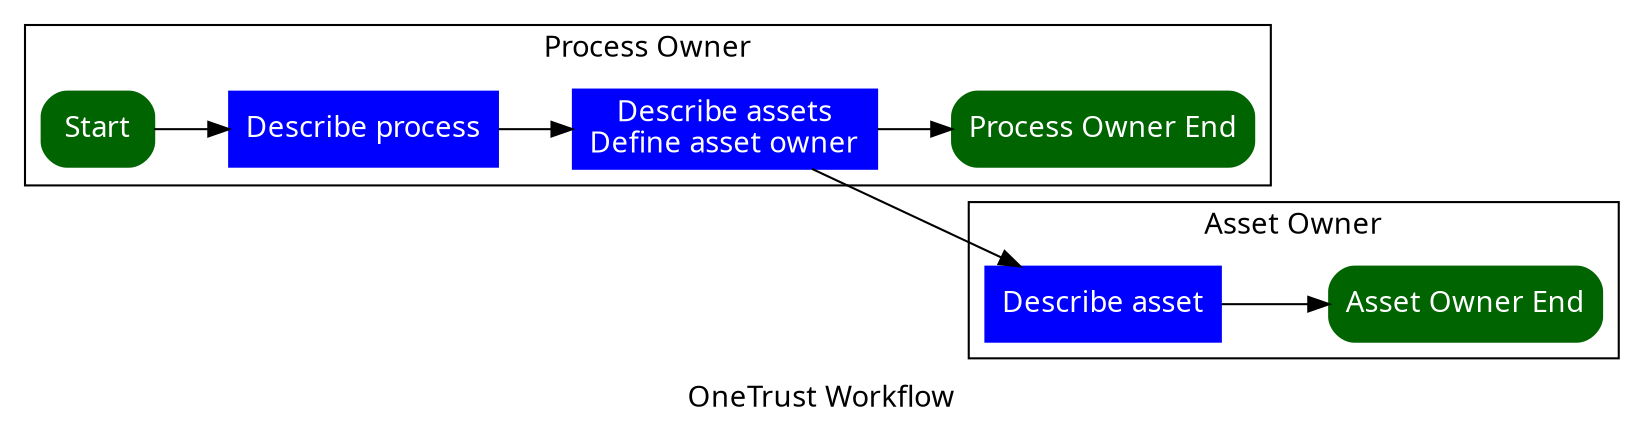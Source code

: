 digraph {
    fontname="Verdana";
    label = "OneTrust Workflow" 
    node[fontname="Verdana", style=rounded]
    rankdir = LR;

    subgraph cluster_1 {
        label = "Process Owner";
        start[
        shape=box, 
        style="rounded,filled", 
        color=darkgreen, 
        fontcolor=white,
        label="Start"];

        define_process[
        shape=box, 
        style=filled,
        color=blue,
        fontcolor=white,
        label="Describe process"];

     define_assets[
        shape=box, 
        style=filled,
        color=blue,
        fontcolor=white,
        label="Describe assets\nDefine asset owner"];

    endpo[
        shape=box, 
        style="rounded,filled", 
        color=darkgreen, 
        fontcolor=white,
        label="Process Owner End"];
    }
    
    subgraph cluster_2 {
        label = "Asset Owner"
        define_asset[
            shape=box, 
            style=filled,
            color=blue,
            fontcolor=white,
            label="Describe asset"];

        endao[
            shape=box, 
            style="rounded,filled", 
            color=darkgreen, 
            fontcolor=white,
            label="Asset Owner End"];
    }

    start -> define_process;
    define_process -> define_assets;
    define_assets -> endpo;
    define_assets -> define_asset;
    define_asset -> endao
}